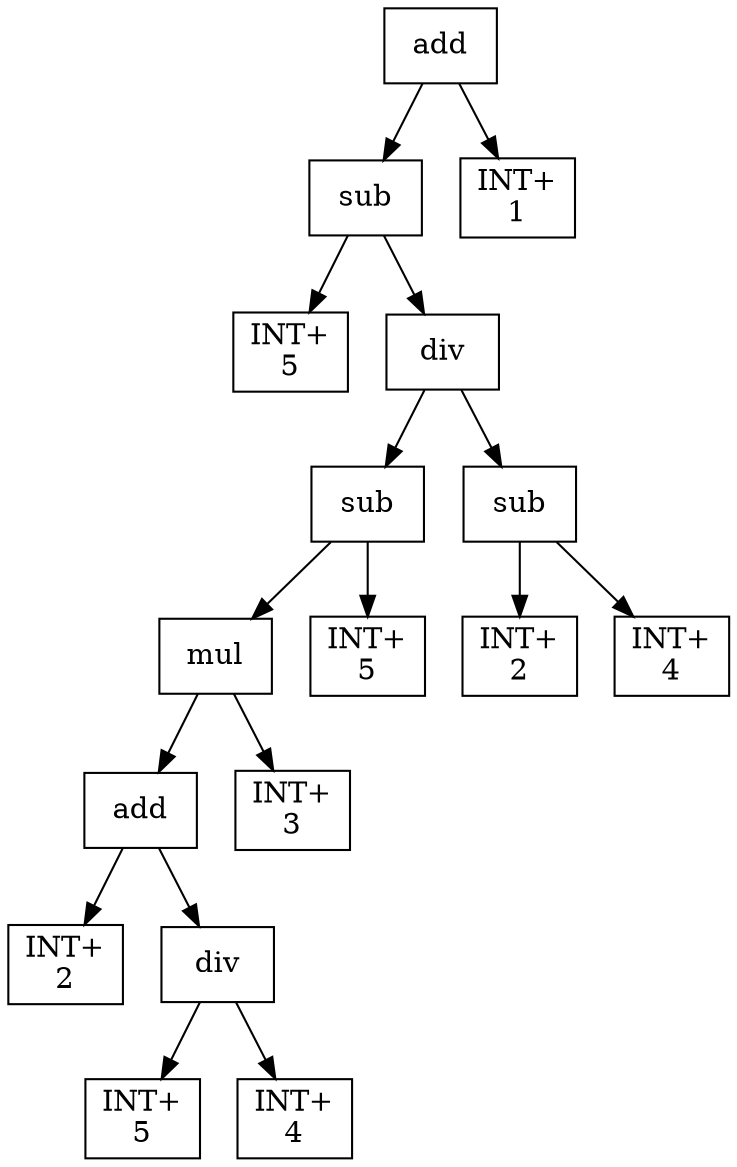 digraph expr {
  node [shape=box];
  n1 [label="add"];
  n2 [label="sub"];
  n3 [label="INT+\n5"];
  n4 [label="div"];
  n5 [label="sub"];
  n6 [label="mul"];
  n7 [label="add"];
  n8 [label="INT+\n2"];
  n9 [label="div"];
  n10 [label="INT+\n5"];
  n11 [label="INT+\n4"];
  n9 -> n10;
  n9 -> n11;
  n7 -> n8;
  n7 -> n9;
  n12 [label="INT+\n3"];
  n6 -> n7;
  n6 -> n12;
  n13 [label="INT+\n5"];
  n5 -> n6;
  n5 -> n13;
  n14 [label="sub"];
  n15 [label="INT+\n2"];
  n16 [label="INT+\n4"];
  n14 -> n15;
  n14 -> n16;
  n4 -> n5;
  n4 -> n14;
  n2 -> n3;
  n2 -> n4;
  n17 [label="INT+\n1"];
  n1 -> n2;
  n1 -> n17;
}